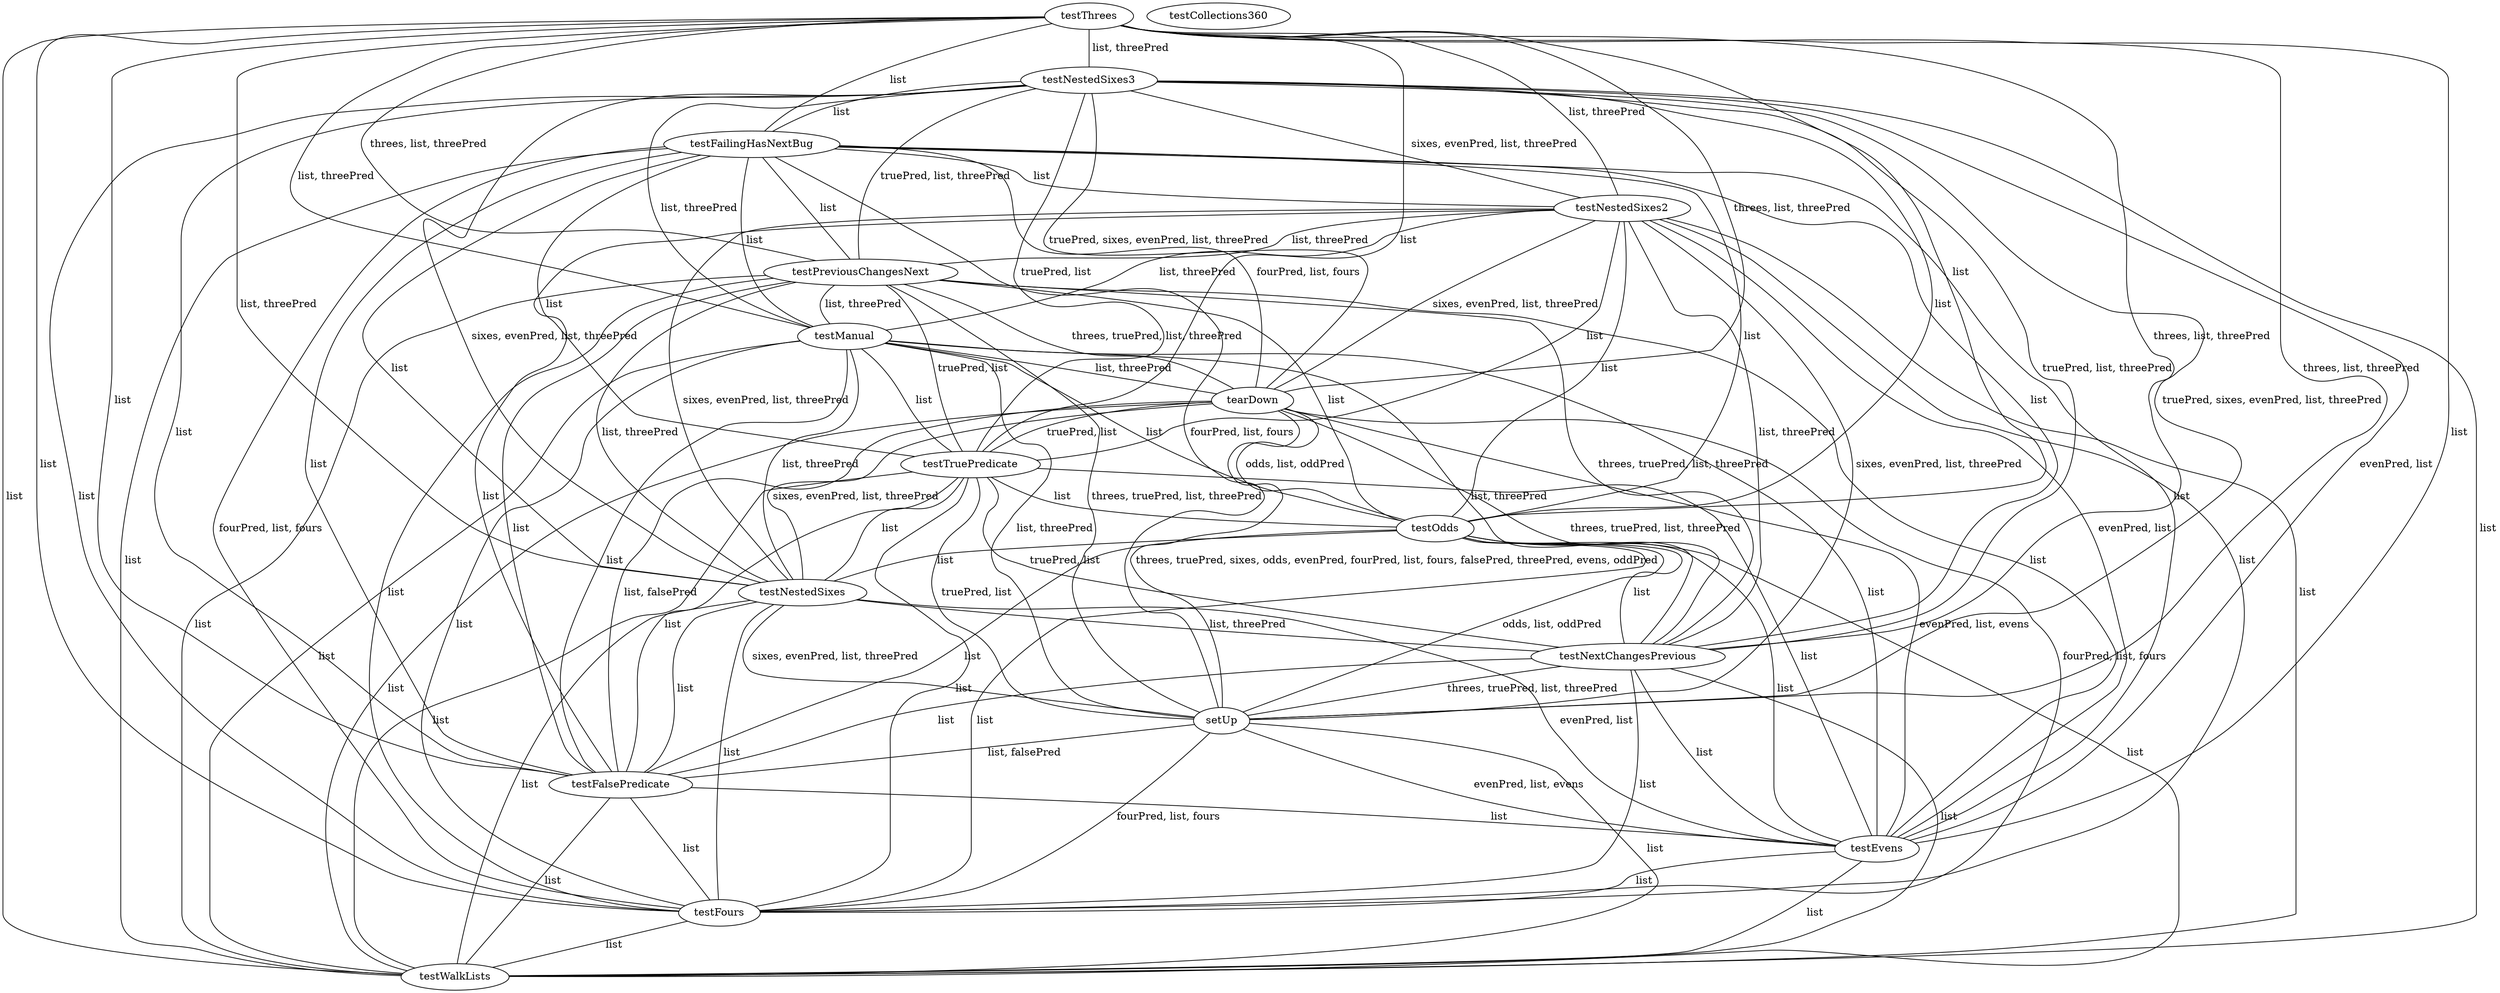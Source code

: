 digraph G {
testThrees;
testNestedSixes3;
testFailingHasNextBug;
testCollections360;
testNestedSixes2;
testPreviousChangesNext;
testManual;
tearDown;
testTruePredicate;
testOdds;
testNestedSixes;
testNextChangesPrevious;
setUp;
testFalsePredicate;
testEvens;
testFours;
testWalkLists;
testThrees -> testNestedSixes3 [label=" list, threePred", dir=none];
testThrees -> testFailingHasNextBug [label=" list", dir=none];
testThrees -> testNestedSixes2 [label=" list, threePred", dir=none];
testThrees -> testPreviousChangesNext [label=" threes, list, threePred", dir=none];
testThrees -> testManual [label=" list, threePred", dir=none];
testThrees -> tearDown [label=" threes, list, threePred", dir=none];
testThrees -> testTruePredicate [label=" list", dir=none];
testThrees -> testOdds [label=" list", dir=none];
testThrees -> testNestedSixes [label=" list, threePred", dir=none];
testThrees -> testNextChangesPrevious [label=" threes, list, threePred", dir=none];
testThrees -> setUp [label=" threes, list, threePred", dir=none];
testThrees -> testFalsePredicate [label=" list", dir=none];
testThrees -> testEvens [label=" list", dir=none];
testThrees -> testFours [label=" list", dir=none];
testThrees -> testWalkLists [label=" list", dir=none];
testNestedSixes3 -> testFailingHasNextBug [label=" list", dir=none];
testNestedSixes3 -> testNestedSixes2 [label=" sixes, evenPred, list, threePred", dir=none];
testNestedSixes3 -> testPreviousChangesNext [label=" truePred, list, threePred", dir=none];
testNestedSixes3 -> testManual [label=" list, threePred", dir=none];
testNestedSixes3 -> tearDown [label=" truePred, sixes, evenPred, list, threePred", dir=none];
testNestedSixes3 -> testTruePredicate [label=" truePred, list", dir=none];
testNestedSixes3 -> testOdds [label=" list", dir=none];
testNestedSixes3 -> testNestedSixes [label=" sixes, evenPred, list, threePred", dir=none];
testNestedSixes3 -> testNextChangesPrevious [label=" truePred, list, threePred", dir=none];
testNestedSixes3 -> setUp [label=" truePred, sixes, evenPred, list, threePred", dir=none];
testNestedSixes3 -> testFalsePredicate [label=" list", dir=none];
testNestedSixes3 -> testEvens [label=" evenPred, list", dir=none];
testNestedSixes3 -> testFours [label=" list", dir=none];
testNestedSixes3 -> testWalkLists [label=" list", dir=none];
testFailingHasNextBug -> testNestedSixes2 [label=" list", dir=none];
testFailingHasNextBug -> testPreviousChangesNext [label=" list", dir=none];
testFailingHasNextBug -> testManual [label=" list", dir=none];
testFailingHasNextBug -> tearDown [label=" fourPred, list, fours", dir=none];
testFailingHasNextBug -> testTruePredicate [label=" list", dir=none];
testFailingHasNextBug -> testOdds [label=" list", dir=none];
testFailingHasNextBug -> testNestedSixes [label=" list", dir=none];
testFailingHasNextBug -> testNextChangesPrevious [label=" list", dir=none];
testFailingHasNextBug -> setUp [label=" fourPred, list, fours", dir=none];
testFailingHasNextBug -> testFalsePredicate [label=" list", dir=none];
testFailingHasNextBug -> testEvens [label=" list", dir=none];
testFailingHasNextBug -> testFours [label=" fourPred, list, fours", dir=none];
testFailingHasNextBug -> testWalkLists [label=" list", dir=none];
testNestedSixes2 -> testTruePredicate [label=" list", dir=none];
testNestedSixes2 -> testOdds [label=" list", dir=none];
testNestedSixes2 -> testNestedSixes [label=" sixes, evenPred, list, threePred", dir=none];
testNestedSixes2 -> testPreviousChangesNext [label=" list, threePred", dir=none];
testNestedSixes2 -> testNextChangesPrevious [label=" list, threePred", dir=none];
testNestedSixes2 -> testManual [label=" list, threePred", dir=none];
testNestedSixes2 -> setUp [label=" sixes, evenPred, list, threePred", dir=none];
testNestedSixes2 -> testFalsePredicate [label=" list", dir=none];
testNestedSixes2 -> testEvens [label=" evenPred, list", dir=none];
testNestedSixes2 -> testFours [label=" list", dir=none];
testNestedSixes2 -> tearDown [label=" sixes, evenPred, list, threePred", dir=none];
testNestedSixes2 -> testWalkLists [label=" list", dir=none];
testPreviousChangesNext -> testTruePredicate [label=" truePred, list", dir=none];
testPreviousChangesNext -> testOdds [label=" list", dir=none];
testPreviousChangesNext -> testNestedSixes [label=" list, threePred", dir=none];
testPreviousChangesNext -> testNextChangesPrevious [label=" threes, truePred, list, threePred", dir=none];
testPreviousChangesNext -> testManual [label=" list, threePred", dir=none];
testPreviousChangesNext -> setUp [label=" threes, truePred, list, threePred", dir=none];
testPreviousChangesNext -> testFalsePredicate [label=" list", dir=none];
testPreviousChangesNext -> testEvens [label=" list", dir=none];
testPreviousChangesNext -> testFours [label=" list", dir=none];
testPreviousChangesNext -> tearDown [label=" threes, truePred, list, threePred", dir=none];
testPreviousChangesNext -> testWalkLists [label=" list", dir=none];
testManual -> testTruePredicate [label=" list", dir=none];
testManual -> testOdds [label=" list", dir=none];
testManual -> testNestedSixes [label=" list, threePred", dir=none];
testManual -> testNextChangesPrevious [label=" list, threePred", dir=none];
testManual -> setUp [label=" list, threePred", dir=none];
testManual -> testFalsePredicate [label=" list", dir=none];
testManual -> testEvens [label=" list", dir=none];
testManual -> testFours [label=" list", dir=none];
testManual -> tearDown [label=" list, threePred", dir=none];
testManual -> testWalkLists [label=" list", dir=none];
tearDown -> testTruePredicate [label=" truePred, list", dir=none];
tearDown -> testOdds [label=" odds, list, oddPred", dir=none];
tearDown -> testNestedSixes [label=" sixes, evenPred, list, threePred", dir=none];
tearDown -> testNextChangesPrevious [label=" threes, truePred, list, threePred", dir=none];
tearDown -> setUp [label=" threes, truePred, sixes, odds, evenPred, fourPred, list, fours, falsePred, threePred, evens, oddPred", dir=none];
tearDown -> testFalsePredicate [label=" list, falsePred", dir=none];
tearDown -> testEvens [label=" evenPred, list, evens", dir=none];
tearDown -> testFours [label=" fourPred, list, fours", dir=none];
tearDown -> testWalkLists [label=" list", dir=none];
testTruePredicate -> testOdds [label=" list", dir=none];
testTruePredicate -> testNestedSixes [label=" list", dir=none];
testTruePredicate -> testNextChangesPrevious [label=" truePred, list", dir=none];
testTruePredicate -> setUp [label=" truePred, list", dir=none];
testTruePredicate -> testFalsePredicate [label=" list", dir=none];
testTruePredicate -> testEvens [label=" list", dir=none];
testTruePredicate -> testFours [label=" list", dir=none];
testTruePredicate -> testWalkLists [label=" list", dir=none];
testOdds -> testNestedSixes [label=" list", dir=none];
testOdds -> testNextChangesPrevious [label=" list", dir=none];
testOdds -> setUp [label=" odds, list, oddPred", dir=none];
testOdds -> testFalsePredicate [label=" list", dir=none];
testOdds -> testEvens [label=" list", dir=none];
testOdds -> testFours [label=" list", dir=none];
testOdds -> testWalkLists [label=" list", dir=none];
testNestedSixes -> testNextChangesPrevious [label=" list, threePred", dir=none];
testNestedSixes -> setUp [label=" sixes, evenPred, list, threePred", dir=none];
testNestedSixes -> testFalsePredicate [label=" list", dir=none];
testNestedSixes -> testEvens [label=" evenPred, list", dir=none];
testNestedSixes -> testFours [label=" list", dir=none];
testNestedSixes -> testWalkLists [label=" list", dir=none];
testNextChangesPrevious -> setUp [label=" threes, truePred, list, threePred", dir=none];
testNextChangesPrevious -> testFalsePredicate [label=" list", dir=none];
testNextChangesPrevious -> testEvens [label=" list", dir=none];
testNextChangesPrevious -> testFours [label=" list", dir=none];
testNextChangesPrevious -> testWalkLists [label=" list", dir=none];
setUp -> testFalsePredicate [label=" list, falsePred", dir=none];
setUp -> testEvens [label=" evenPred, list, evens", dir=none];
setUp -> testFours [label=" fourPred, list, fours", dir=none];
setUp -> testWalkLists [label=" list", dir=none];
testFalsePredicate -> testEvens [label=" list", dir=none];
testFalsePredicate -> testFours [label=" list", dir=none];
testFalsePredicate -> testWalkLists [label=" list", dir=none];
testEvens -> testFours [label=" list", dir=none];
testEvens -> testWalkLists [label=" list", dir=none];
testFours -> testWalkLists [label=" list", dir=none];
}